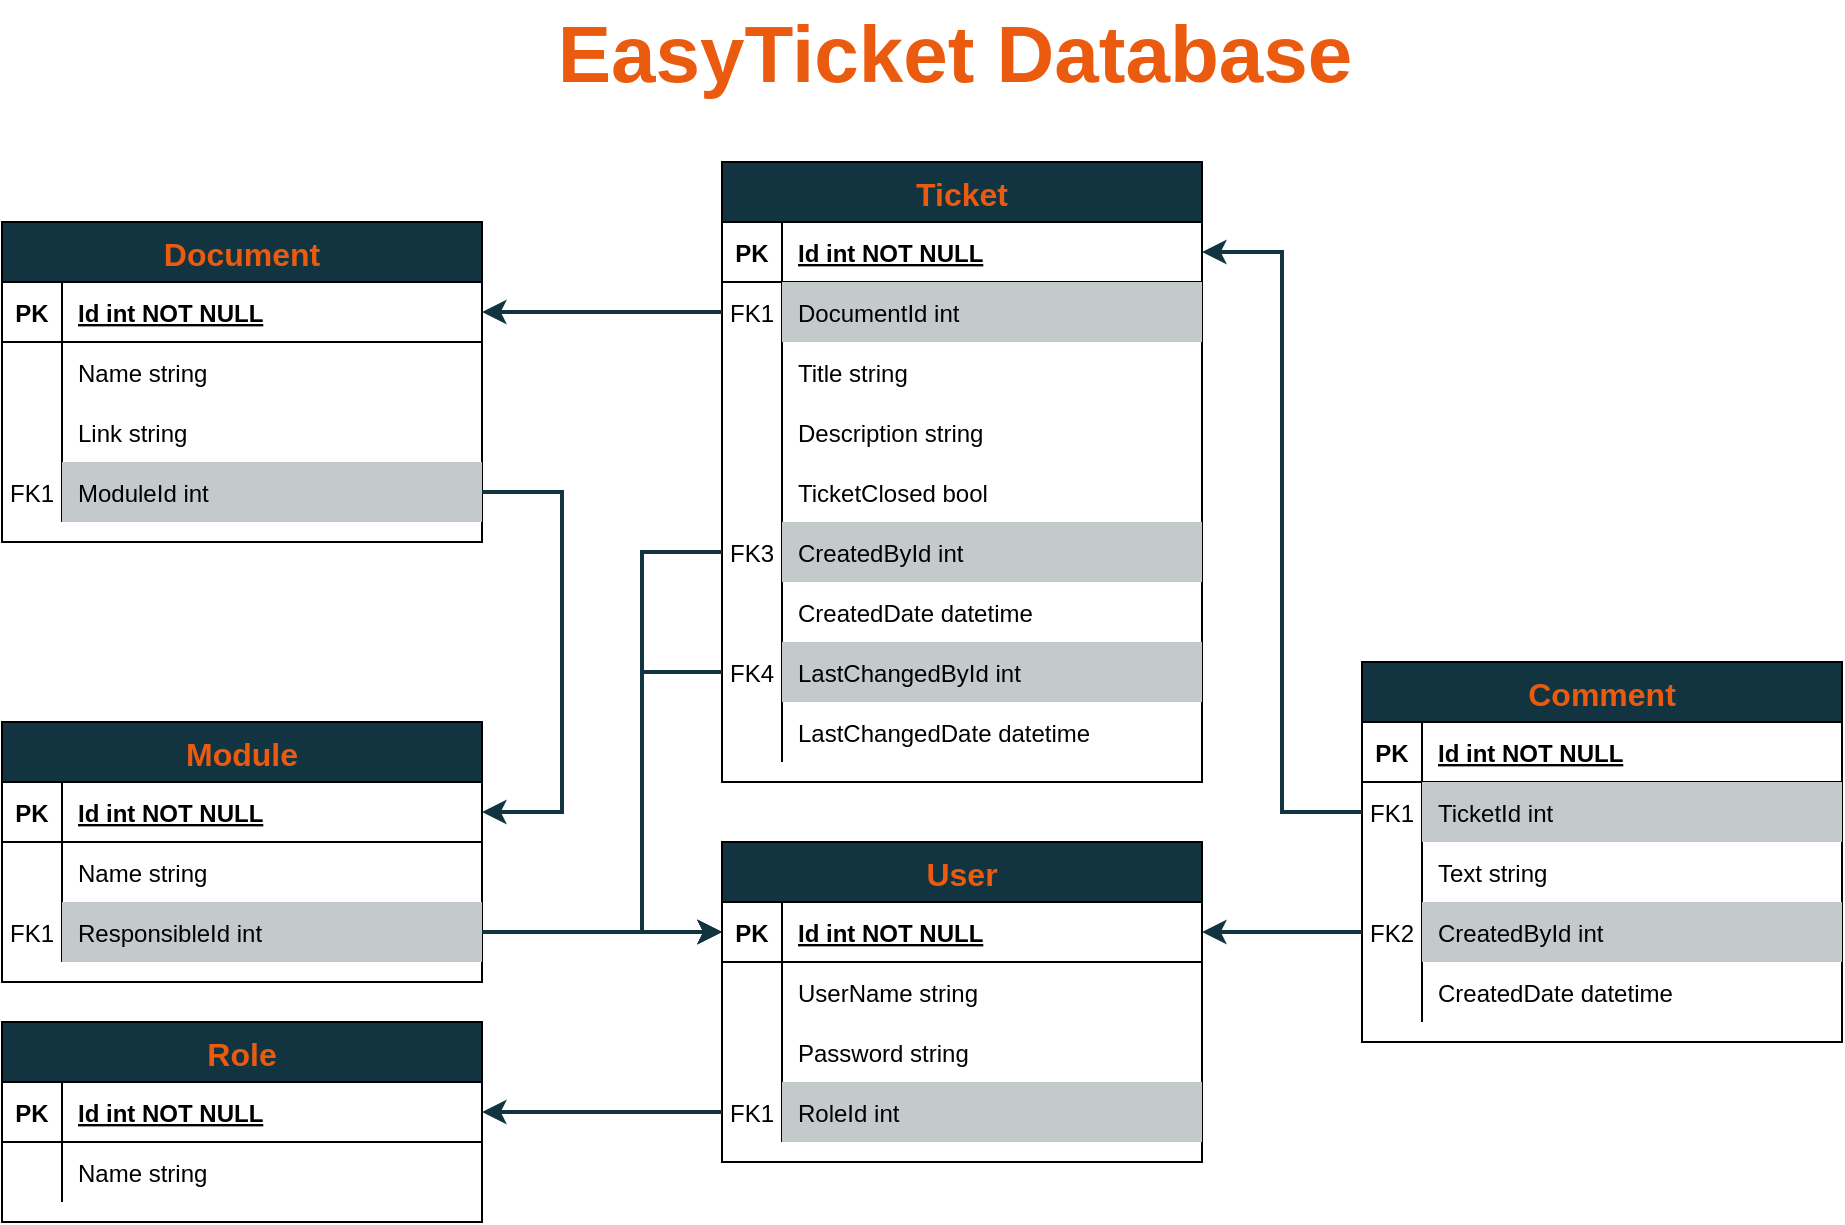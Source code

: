<mxfile version="14.4.3" type="device"><diagram id="R2lEEEUBdFMjLlhIrx00" name="Page-1"><mxGraphModel dx="1422" dy="822" grid="0" gridSize="10" guides="1" tooltips="1" connect="1" arrows="1" fold="1" page="1" pageScale="1" pageWidth="1654" pageHeight="1169" math="0" shadow="0" extFonts="Permanent Marker^https://fonts.googleapis.com/css?family=Permanent+Marker"><root><mxCell id="0"/><mxCell id="1" parent="0"/><mxCell id="C-vyLk0tnHw3VtMMgP7b-2" value="Ticket" style="shape=table;startSize=30;container=1;collapsible=1;childLayout=tableLayout;fixedRows=1;rowLines=0;fontStyle=1;align=center;resizeLast=1;fillColor=#113440;fontColor=#EA5B0F;fontSize=16;" parent="1" vertex="1"><mxGeometry x="720" y="120" width="240" height="310" as="geometry"/></mxCell><mxCell id="C-vyLk0tnHw3VtMMgP7b-3" value="" style="shape=partialRectangle;collapsible=0;dropTarget=0;pointerEvents=0;fillColor=none;points=[[0,0.5],[1,0.5]];portConstraint=eastwest;top=0;left=0;right=0;bottom=1;" parent="C-vyLk0tnHw3VtMMgP7b-2" vertex="1"><mxGeometry y="30" width="240" height="30" as="geometry"/></mxCell><mxCell id="C-vyLk0tnHw3VtMMgP7b-4" value="PK" style="shape=partialRectangle;overflow=hidden;connectable=0;fillColor=none;top=0;left=0;bottom=0;right=0;fontStyle=1;" parent="C-vyLk0tnHw3VtMMgP7b-3" vertex="1"><mxGeometry width="30" height="30" as="geometry"/></mxCell><mxCell id="C-vyLk0tnHw3VtMMgP7b-5" value="Id int NOT NULL " style="shape=partialRectangle;overflow=hidden;connectable=0;fillColor=none;top=0;left=0;bottom=0;right=0;align=left;spacingLeft=6;fontStyle=5;" parent="C-vyLk0tnHw3VtMMgP7b-3" vertex="1"><mxGeometry x="30" width="210" height="30" as="geometry"/></mxCell><mxCell id="C-vyLk0tnHw3VtMMgP7b-9" value="" style="shape=partialRectangle;collapsible=0;dropTarget=0;pointerEvents=0;fillColor=none;points=[[0,0.5],[1,0.5]];portConstraint=eastwest;top=0;left=0;right=0;bottom=0;" parent="C-vyLk0tnHw3VtMMgP7b-2" vertex="1"><mxGeometry y="60" width="240" height="30" as="geometry"/></mxCell><mxCell id="C-vyLk0tnHw3VtMMgP7b-10" value="FK1" style="shape=partialRectangle;overflow=hidden;connectable=0;fillColor=none;top=0;left=0;bottom=0;right=0;" parent="C-vyLk0tnHw3VtMMgP7b-9" vertex="1"><mxGeometry width="30" height="30" as="geometry"/></mxCell><mxCell id="C-vyLk0tnHw3VtMMgP7b-11" value="DocumentId int" style="shape=partialRectangle;overflow=hidden;connectable=0;top=0;left=0;bottom=0;right=0;align=left;spacingLeft=6;fillColor=#C4CACC;" parent="C-vyLk0tnHw3VtMMgP7b-9" vertex="1"><mxGeometry x="30" width="210" height="30" as="geometry"/></mxCell><mxCell id="z_uNDXSWE4VgRmkXFjkP-1" value="" style="shape=partialRectangle;collapsible=0;dropTarget=0;pointerEvents=0;fillColor=none;points=[[0,0.5],[1,0.5]];portConstraint=eastwest;top=0;left=0;right=0;bottom=0;" parent="C-vyLk0tnHw3VtMMgP7b-2" vertex="1"><mxGeometry y="90" width="240" height="30" as="geometry"/></mxCell><mxCell id="z_uNDXSWE4VgRmkXFjkP-2" value="" style="shape=partialRectangle;overflow=hidden;connectable=0;fillColor=none;top=0;left=0;bottom=0;right=0;" parent="z_uNDXSWE4VgRmkXFjkP-1" vertex="1"><mxGeometry width="30" height="30" as="geometry"/></mxCell><mxCell id="z_uNDXSWE4VgRmkXFjkP-3" value="Title string" style="shape=partialRectangle;overflow=hidden;connectable=0;top=0;left=0;bottom=0;right=0;align=left;spacingLeft=6;fillColor=none;" parent="z_uNDXSWE4VgRmkXFjkP-1" vertex="1"><mxGeometry x="30" width="210" height="30" as="geometry"/></mxCell><mxCell id="z_uNDXSWE4VgRmkXFjkP-4" value="" style="shape=partialRectangle;collapsible=0;dropTarget=0;pointerEvents=0;fillColor=none;points=[[0,0.5],[1,0.5]];portConstraint=eastwest;top=0;left=0;right=0;bottom=0;" parent="C-vyLk0tnHw3VtMMgP7b-2" vertex="1"><mxGeometry y="120" width="240" height="30" as="geometry"/></mxCell><mxCell id="z_uNDXSWE4VgRmkXFjkP-5" value="" style="shape=partialRectangle;overflow=hidden;connectable=0;fillColor=none;top=0;left=0;bottom=0;right=0;" parent="z_uNDXSWE4VgRmkXFjkP-4" vertex="1"><mxGeometry width="30" height="30" as="geometry"/></mxCell><mxCell id="z_uNDXSWE4VgRmkXFjkP-6" value="Description string" style="shape=partialRectangle;overflow=hidden;connectable=0;top=0;left=0;bottom=0;right=0;align=left;spacingLeft=6;fillColor=none;" parent="z_uNDXSWE4VgRmkXFjkP-4" vertex="1"><mxGeometry x="30" width="210" height="30" as="geometry"/></mxCell><mxCell id="S55iQ5VllEJQa9KrodJ4-59" value="" style="shape=partialRectangle;collapsible=0;dropTarget=0;pointerEvents=0;fillColor=none;points=[[0,0.5],[1,0.5]];portConstraint=eastwest;top=0;left=0;right=0;bottom=0;" parent="C-vyLk0tnHw3VtMMgP7b-2" vertex="1"><mxGeometry y="150" width="240" height="30" as="geometry"/></mxCell><mxCell id="S55iQ5VllEJQa9KrodJ4-60" value="" style="shape=partialRectangle;overflow=hidden;connectable=0;fillColor=none;top=0;left=0;bottom=0;right=0;" parent="S55iQ5VllEJQa9KrodJ4-59" vertex="1"><mxGeometry width="30" height="30" as="geometry"/></mxCell><mxCell id="S55iQ5VllEJQa9KrodJ4-61" value="TicketClosed bool" style="shape=partialRectangle;overflow=hidden;connectable=0;top=0;left=0;bottom=0;right=0;align=left;spacingLeft=6;fillColor=none;" parent="S55iQ5VllEJQa9KrodJ4-59" vertex="1"><mxGeometry x="30" width="210" height="30" as="geometry"/></mxCell><mxCell id="S55iQ5VllEJQa9KrodJ4-62" value="" style="shape=partialRectangle;collapsible=0;dropTarget=0;pointerEvents=0;fillColor=none;points=[[0,0.5],[1,0.5]];portConstraint=eastwest;top=0;left=0;right=0;bottom=0;" parent="C-vyLk0tnHw3VtMMgP7b-2" vertex="1"><mxGeometry y="180" width="240" height="30" as="geometry"/></mxCell><mxCell id="S55iQ5VllEJQa9KrodJ4-63" value="FK3" style="shape=partialRectangle;overflow=hidden;connectable=0;fillColor=none;top=0;left=0;bottom=0;right=0;" parent="S55iQ5VllEJQa9KrodJ4-62" vertex="1"><mxGeometry width="30" height="30" as="geometry"/></mxCell><mxCell id="S55iQ5VllEJQa9KrodJ4-64" value="CreatedById int" style="shape=partialRectangle;overflow=hidden;connectable=0;top=0;left=0;bottom=0;right=0;align=left;spacingLeft=6;fillColor=#C4CACC;" parent="S55iQ5VllEJQa9KrodJ4-62" vertex="1"><mxGeometry x="30" width="210" height="30" as="geometry"/></mxCell><mxCell id="S55iQ5VllEJQa9KrodJ4-65" value="" style="shape=partialRectangle;collapsible=0;dropTarget=0;pointerEvents=0;fillColor=none;points=[[0,0.5],[1,0.5]];portConstraint=eastwest;top=0;left=0;right=0;bottom=0;" parent="C-vyLk0tnHw3VtMMgP7b-2" vertex="1"><mxGeometry y="210" width="240" height="30" as="geometry"/></mxCell><mxCell id="S55iQ5VllEJQa9KrodJ4-66" value="" style="shape=partialRectangle;overflow=hidden;connectable=0;fillColor=none;top=0;left=0;bottom=0;right=0;" parent="S55iQ5VllEJQa9KrodJ4-65" vertex="1"><mxGeometry width="30" height="30" as="geometry"/></mxCell><mxCell id="S55iQ5VllEJQa9KrodJ4-67" value="CreatedDate datetime" style="shape=partialRectangle;overflow=hidden;connectable=0;fillColor=none;top=0;left=0;bottom=0;right=0;align=left;spacingLeft=6;" parent="S55iQ5VllEJQa9KrodJ4-65" vertex="1"><mxGeometry x="30" width="210" height="30" as="geometry"/></mxCell><mxCell id="S55iQ5VllEJQa9KrodJ4-68" value="" style="shape=partialRectangle;collapsible=0;dropTarget=0;pointerEvents=0;fillColor=none;points=[[0,0.5],[1,0.5]];portConstraint=eastwest;top=0;left=0;right=0;bottom=0;" parent="C-vyLk0tnHw3VtMMgP7b-2" vertex="1"><mxGeometry y="240" width="240" height="30" as="geometry"/></mxCell><mxCell id="S55iQ5VllEJQa9KrodJ4-69" value="FK4" style="shape=partialRectangle;overflow=hidden;connectable=0;fillColor=none;top=0;left=0;bottom=0;right=0;" parent="S55iQ5VllEJQa9KrodJ4-68" vertex="1"><mxGeometry width="30" height="30" as="geometry"/></mxCell><mxCell id="S55iQ5VllEJQa9KrodJ4-70" value="LastChangedById int" style="shape=partialRectangle;overflow=hidden;connectable=0;top=0;left=0;bottom=0;right=0;align=left;spacingLeft=6;fillColor=#C4CACC;" parent="S55iQ5VllEJQa9KrodJ4-68" vertex="1"><mxGeometry x="30" width="210" height="30" as="geometry"/></mxCell><mxCell id="S55iQ5VllEJQa9KrodJ4-71" value="" style="shape=partialRectangle;collapsible=0;dropTarget=0;pointerEvents=0;fillColor=none;points=[[0,0.5],[1,0.5]];portConstraint=eastwest;top=0;left=0;right=0;bottom=0;" parent="C-vyLk0tnHw3VtMMgP7b-2" vertex="1"><mxGeometry y="270" width="240" height="30" as="geometry"/></mxCell><mxCell id="S55iQ5VllEJQa9KrodJ4-72" value="" style="shape=partialRectangle;overflow=hidden;connectable=0;fillColor=none;top=0;left=0;bottom=0;right=0;" parent="S55iQ5VllEJQa9KrodJ4-71" vertex="1"><mxGeometry width="30" height="30" as="geometry"/></mxCell><mxCell id="S55iQ5VllEJQa9KrodJ4-73" value="LastChangedDate datetime" style="shape=partialRectangle;overflow=hidden;connectable=0;fillColor=none;top=0;left=0;bottom=0;right=0;align=left;spacingLeft=6;" parent="S55iQ5VllEJQa9KrodJ4-71" vertex="1"><mxGeometry x="30" width="210" height="30" as="geometry"/></mxCell><mxCell id="S55iQ5VllEJQa9KrodJ4-15" value="Module" style="shape=table;startSize=30;container=1;collapsible=1;childLayout=tableLayout;fixedRows=1;rowLines=0;fontStyle=1;align=center;resizeLast=1;fillColor=#113440;fontColor=#EA5B0F;fontSize=16;" parent="1" vertex="1"><mxGeometry x="360" y="400" width="240" height="130" as="geometry"/></mxCell><mxCell id="S55iQ5VllEJQa9KrodJ4-16" value="" style="shape=partialRectangle;collapsible=0;dropTarget=0;pointerEvents=0;fillColor=none;points=[[0,0.5],[1,0.5]];portConstraint=eastwest;top=0;left=0;right=0;bottom=1;" parent="S55iQ5VllEJQa9KrodJ4-15" vertex="1"><mxGeometry y="30" width="240" height="30" as="geometry"/></mxCell><mxCell id="S55iQ5VllEJQa9KrodJ4-17" value="PK" style="shape=partialRectangle;overflow=hidden;connectable=0;fillColor=none;top=0;left=0;bottom=0;right=0;fontStyle=1;" parent="S55iQ5VllEJQa9KrodJ4-16" vertex="1"><mxGeometry width="30" height="30" as="geometry"/></mxCell><mxCell id="S55iQ5VllEJQa9KrodJ4-18" value="Id int NOT NULL " style="shape=partialRectangle;overflow=hidden;connectable=0;fillColor=none;top=0;left=0;bottom=0;right=0;align=left;spacingLeft=6;fontStyle=5;" parent="S55iQ5VllEJQa9KrodJ4-16" vertex="1"><mxGeometry x="30" width="210" height="30" as="geometry"/></mxCell><mxCell id="S55iQ5VllEJQa9KrodJ4-19" value="" style="shape=partialRectangle;collapsible=0;dropTarget=0;pointerEvents=0;fillColor=none;points=[[0,0.5],[1,0.5]];portConstraint=eastwest;top=0;left=0;right=0;bottom=0;" parent="S55iQ5VllEJQa9KrodJ4-15" vertex="1"><mxGeometry y="60" width="240" height="30" as="geometry"/></mxCell><mxCell id="S55iQ5VllEJQa9KrodJ4-20" value="" style="shape=partialRectangle;overflow=hidden;connectable=0;fillColor=none;top=0;left=0;bottom=0;right=0;" parent="S55iQ5VllEJQa9KrodJ4-19" vertex="1"><mxGeometry width="30" height="30" as="geometry"/></mxCell><mxCell id="S55iQ5VllEJQa9KrodJ4-21" value="Name string" style="shape=partialRectangle;overflow=hidden;connectable=0;fillColor=none;top=0;left=0;bottom=0;right=0;align=left;spacingLeft=6;" parent="S55iQ5VllEJQa9KrodJ4-19" vertex="1"><mxGeometry x="30" width="210" height="30" as="geometry"/></mxCell><mxCell id="5QqvSq-tXzuKRRl05Fz5-21" value="" style="shape=partialRectangle;collapsible=0;dropTarget=0;pointerEvents=0;fillColor=none;points=[[0,0.5],[1,0.5]];portConstraint=eastwest;top=0;left=0;right=0;bottom=0;" parent="S55iQ5VllEJQa9KrodJ4-15" vertex="1"><mxGeometry y="90" width="240" height="30" as="geometry"/></mxCell><mxCell id="5QqvSq-tXzuKRRl05Fz5-22" value="FK1" style="shape=partialRectangle;overflow=hidden;connectable=0;fillColor=none;top=0;left=0;bottom=0;right=0;" parent="5QqvSq-tXzuKRRl05Fz5-21" vertex="1"><mxGeometry width="30" height="30" as="geometry"/></mxCell><mxCell id="5QqvSq-tXzuKRRl05Fz5-23" value="ResponsibleId int" style="shape=partialRectangle;overflow=hidden;connectable=0;top=0;left=0;bottom=0;right=0;align=left;spacingLeft=6;fillColor=#C4CACC;" parent="5QqvSq-tXzuKRRl05Fz5-21" vertex="1"><mxGeometry x="30" width="210" height="30" as="geometry"/></mxCell><mxCell id="S55iQ5VllEJQa9KrodJ4-29" value="Role" style="shape=table;startSize=30;container=1;collapsible=1;childLayout=tableLayout;fixedRows=1;rowLines=0;fontStyle=1;align=center;resizeLast=1;fillColor=#113440;fontColor=#EA5B0F;fontSize=16;" parent="1" vertex="1"><mxGeometry x="360" y="550" width="240" height="100" as="geometry"/></mxCell><mxCell id="S55iQ5VllEJQa9KrodJ4-30" value="" style="shape=partialRectangle;collapsible=0;dropTarget=0;pointerEvents=0;fillColor=none;points=[[0,0.5],[1,0.5]];portConstraint=eastwest;top=0;left=0;right=0;bottom=1;" parent="S55iQ5VllEJQa9KrodJ4-29" vertex="1"><mxGeometry y="30" width="240" height="30" as="geometry"/></mxCell><mxCell id="S55iQ5VllEJQa9KrodJ4-31" value="PK" style="shape=partialRectangle;overflow=hidden;connectable=0;fillColor=none;top=0;left=0;bottom=0;right=0;fontStyle=1;" parent="S55iQ5VllEJQa9KrodJ4-30" vertex="1"><mxGeometry width="30" height="30" as="geometry"/></mxCell><mxCell id="S55iQ5VllEJQa9KrodJ4-32" value="Id int NOT NULL " style="shape=partialRectangle;overflow=hidden;connectable=0;fillColor=none;top=0;left=0;bottom=0;right=0;align=left;spacingLeft=6;fontStyle=5;" parent="S55iQ5VllEJQa9KrodJ4-30" vertex="1"><mxGeometry x="30" width="210" height="30" as="geometry"/></mxCell><mxCell id="S55iQ5VllEJQa9KrodJ4-33" value="" style="shape=partialRectangle;collapsible=0;dropTarget=0;pointerEvents=0;fillColor=none;points=[[0,0.5],[1,0.5]];portConstraint=eastwest;top=0;left=0;right=0;bottom=0;" parent="S55iQ5VllEJQa9KrodJ4-29" vertex="1"><mxGeometry y="60" width="240" height="30" as="geometry"/></mxCell><mxCell id="S55iQ5VllEJQa9KrodJ4-34" value="" style="shape=partialRectangle;overflow=hidden;connectable=0;fillColor=none;top=0;left=0;bottom=0;right=0;" parent="S55iQ5VllEJQa9KrodJ4-33" vertex="1"><mxGeometry width="30" height="30" as="geometry"/></mxCell><mxCell id="S55iQ5VllEJQa9KrodJ4-35" value="Name string" style="shape=partialRectangle;overflow=hidden;connectable=0;fillColor=none;top=0;left=0;bottom=0;right=0;align=left;spacingLeft=6;" parent="S55iQ5VllEJQa9KrodJ4-33" vertex="1"><mxGeometry x="30" width="210" height="30" as="geometry"/></mxCell><mxCell id="S55iQ5VllEJQa9KrodJ4-43" value="User" style="shape=table;startSize=30;container=1;collapsible=1;childLayout=tableLayout;fixedRows=1;rowLines=0;fontStyle=1;align=center;resizeLast=1;fillColor=#113440;fontColor=#EA5B0F;fontSize=16;" parent="1" vertex="1"><mxGeometry x="720" y="460" width="240" height="160" as="geometry"/></mxCell><mxCell id="S55iQ5VllEJQa9KrodJ4-44" value="" style="shape=partialRectangle;collapsible=0;dropTarget=0;pointerEvents=0;fillColor=none;points=[[0,0.5],[1,0.5]];portConstraint=eastwest;top=0;left=0;right=0;bottom=1;" parent="S55iQ5VllEJQa9KrodJ4-43" vertex="1"><mxGeometry y="30" width="240" height="30" as="geometry"/></mxCell><mxCell id="S55iQ5VllEJQa9KrodJ4-45" value="PK" style="shape=partialRectangle;overflow=hidden;connectable=0;fillColor=none;top=0;left=0;bottom=0;right=0;fontStyle=1;" parent="S55iQ5VllEJQa9KrodJ4-44" vertex="1"><mxGeometry width="30" height="30" as="geometry"/></mxCell><mxCell id="S55iQ5VllEJQa9KrodJ4-46" value="Id int NOT NULL " style="shape=partialRectangle;overflow=hidden;connectable=0;fillColor=none;top=0;left=0;bottom=0;right=0;align=left;spacingLeft=6;fontStyle=5;" parent="S55iQ5VllEJQa9KrodJ4-44" vertex="1"><mxGeometry x="30" width="210" height="30" as="geometry"/></mxCell><mxCell id="S55iQ5VllEJQa9KrodJ4-47" value="" style="shape=partialRectangle;collapsible=0;dropTarget=0;pointerEvents=0;fillColor=none;points=[[0,0.5],[1,0.5]];portConstraint=eastwest;top=0;left=0;right=0;bottom=0;" parent="S55iQ5VllEJQa9KrodJ4-43" vertex="1"><mxGeometry y="60" width="240" height="30" as="geometry"/></mxCell><mxCell id="S55iQ5VllEJQa9KrodJ4-48" value="" style="shape=partialRectangle;overflow=hidden;connectable=0;fillColor=none;top=0;left=0;bottom=0;right=0;" parent="S55iQ5VllEJQa9KrodJ4-47" vertex="1"><mxGeometry width="30" height="30" as="geometry"/></mxCell><mxCell id="S55iQ5VllEJQa9KrodJ4-49" value="UserName string" style="shape=partialRectangle;overflow=hidden;connectable=0;fillColor=none;top=0;left=0;bottom=0;right=0;align=left;spacingLeft=6;" parent="S55iQ5VllEJQa9KrodJ4-47" vertex="1"><mxGeometry x="30" width="210" height="30" as="geometry"/></mxCell><mxCell id="5QqvSq-tXzuKRRl05Fz5-15" value="" style="shape=partialRectangle;collapsible=0;dropTarget=0;pointerEvents=0;fillColor=none;points=[[0,0.5],[1,0.5]];portConstraint=eastwest;top=0;left=0;right=0;bottom=0;" parent="S55iQ5VllEJQa9KrodJ4-43" vertex="1"><mxGeometry y="90" width="240" height="30" as="geometry"/></mxCell><mxCell id="5QqvSq-tXzuKRRl05Fz5-16" value="" style="shape=partialRectangle;overflow=hidden;connectable=0;fillColor=none;top=0;left=0;bottom=0;right=0;" parent="5QqvSq-tXzuKRRl05Fz5-15" vertex="1"><mxGeometry width="30" height="30" as="geometry"/></mxCell><mxCell id="5QqvSq-tXzuKRRl05Fz5-17" value="Password string" style="shape=partialRectangle;overflow=hidden;connectable=0;fillColor=none;top=0;left=0;bottom=0;right=0;align=left;spacingLeft=6;" parent="5QqvSq-tXzuKRRl05Fz5-15" vertex="1"><mxGeometry x="30" width="210" height="30" as="geometry"/></mxCell><mxCell id="5QqvSq-tXzuKRRl05Fz5-24" value="" style="shape=partialRectangle;collapsible=0;dropTarget=0;pointerEvents=0;fillColor=none;points=[[0,0.5],[1,0.5]];portConstraint=eastwest;top=0;left=0;right=0;bottom=0;" parent="S55iQ5VllEJQa9KrodJ4-43" vertex="1"><mxGeometry y="120" width="240" height="30" as="geometry"/></mxCell><mxCell id="5QqvSq-tXzuKRRl05Fz5-25" value="FK1" style="shape=partialRectangle;overflow=hidden;connectable=0;fillColor=none;top=0;left=0;bottom=0;right=0;" parent="5QqvSq-tXzuKRRl05Fz5-24" vertex="1"><mxGeometry width="30" height="30" as="geometry"/></mxCell><mxCell id="5QqvSq-tXzuKRRl05Fz5-26" value="RoleId int" style="shape=partialRectangle;overflow=hidden;connectable=0;top=0;left=0;bottom=0;right=0;align=left;spacingLeft=6;fillColor=#C4CACC;" parent="5QqvSq-tXzuKRRl05Fz5-24" vertex="1"><mxGeometry x="30" width="210" height="30" as="geometry"/></mxCell><mxCell id="S55iQ5VllEJQa9KrodJ4-74" value="Comment" style="shape=table;startSize=30;container=1;collapsible=1;childLayout=tableLayout;fixedRows=1;rowLines=0;fontStyle=1;align=center;resizeLast=1;fillColor=#113440;fontColor=#EA5B0F;fontSize=16;" parent="1" vertex="1"><mxGeometry x="1040" y="370" width="240" height="190" as="geometry"/></mxCell><mxCell id="S55iQ5VllEJQa9KrodJ4-75" value="" style="shape=partialRectangle;collapsible=0;dropTarget=0;pointerEvents=0;fillColor=none;points=[[0,0.5],[1,0.5]];portConstraint=eastwest;top=0;left=0;right=0;bottom=1;" parent="S55iQ5VllEJQa9KrodJ4-74" vertex="1"><mxGeometry y="30" width="240" height="30" as="geometry"/></mxCell><mxCell id="S55iQ5VllEJQa9KrodJ4-76" value="PK" style="shape=partialRectangle;overflow=hidden;connectable=0;fillColor=none;top=0;left=0;bottom=0;right=0;fontStyle=1;" parent="S55iQ5VllEJQa9KrodJ4-75" vertex="1"><mxGeometry width="30" height="30" as="geometry"/></mxCell><mxCell id="S55iQ5VllEJQa9KrodJ4-77" value="Id int NOT NULL " style="shape=partialRectangle;overflow=hidden;connectable=0;fillColor=none;top=0;left=0;bottom=0;right=0;align=left;spacingLeft=6;fontStyle=5;" parent="S55iQ5VllEJQa9KrodJ4-75" vertex="1"><mxGeometry x="30" width="210" height="30" as="geometry"/></mxCell><mxCell id="S55iQ5VllEJQa9KrodJ4-78" value="" style="shape=partialRectangle;collapsible=0;dropTarget=0;pointerEvents=0;fillColor=none;points=[[0,0.5],[1,0.5]];portConstraint=eastwest;top=0;left=0;right=0;bottom=0;" parent="S55iQ5VllEJQa9KrodJ4-74" vertex="1"><mxGeometry y="60" width="240" height="30" as="geometry"/></mxCell><mxCell id="S55iQ5VllEJQa9KrodJ4-79" value="FK1" style="shape=partialRectangle;overflow=hidden;connectable=0;fillColor=none;top=0;left=0;bottom=0;right=0;" parent="S55iQ5VllEJQa9KrodJ4-78" vertex="1"><mxGeometry width="30" height="30" as="geometry"/></mxCell><mxCell id="S55iQ5VllEJQa9KrodJ4-80" value="TicketId int" style="shape=partialRectangle;overflow=hidden;connectable=0;top=0;left=0;bottom=0;right=0;align=left;spacingLeft=6;fillColor=#C4CACC;" parent="S55iQ5VllEJQa9KrodJ4-78" vertex="1"><mxGeometry x="30" width="210" height="30" as="geometry"/></mxCell><mxCell id="UCCtVbmzGRvSjNlxdJQB-1" value="" style="shape=partialRectangle;collapsible=0;dropTarget=0;pointerEvents=0;fillColor=none;points=[[0,0.5],[1,0.5]];portConstraint=eastwest;top=0;left=0;right=0;bottom=0;" parent="S55iQ5VllEJQa9KrodJ4-74" vertex="1"><mxGeometry y="90" width="240" height="30" as="geometry"/></mxCell><mxCell id="UCCtVbmzGRvSjNlxdJQB-2" value="" style="shape=partialRectangle;overflow=hidden;connectable=0;fillColor=none;top=0;left=0;bottom=0;right=0;" parent="UCCtVbmzGRvSjNlxdJQB-1" vertex="1"><mxGeometry width="30" height="30" as="geometry"/></mxCell><mxCell id="UCCtVbmzGRvSjNlxdJQB-3" value="Text string" style="shape=partialRectangle;overflow=hidden;connectable=0;fillColor=none;top=0;left=0;bottom=0;right=0;align=left;spacingLeft=6;" parent="UCCtVbmzGRvSjNlxdJQB-1" vertex="1"><mxGeometry x="30" width="210" height="30" as="geometry"/></mxCell><mxCell id="S55iQ5VllEJQa9KrodJ4-87" value="" style="shape=partialRectangle;collapsible=0;dropTarget=0;pointerEvents=0;fillColor=none;points=[[0,0.5],[1,0.5]];portConstraint=eastwest;top=0;left=0;right=0;bottom=0;" parent="S55iQ5VllEJQa9KrodJ4-74" vertex="1"><mxGeometry y="120" width="240" height="30" as="geometry"/></mxCell><mxCell id="S55iQ5VllEJQa9KrodJ4-88" value="FK2" style="shape=partialRectangle;overflow=hidden;connectable=0;fillColor=none;top=0;left=0;bottom=0;right=0;" parent="S55iQ5VllEJQa9KrodJ4-87" vertex="1"><mxGeometry width="30" height="30" as="geometry"/></mxCell><mxCell id="S55iQ5VllEJQa9KrodJ4-89" value="CreatedById int" style="shape=partialRectangle;overflow=hidden;connectable=0;top=0;left=0;bottom=0;right=0;align=left;spacingLeft=6;fillColor=#C4CACC;" parent="S55iQ5VllEJQa9KrodJ4-87" vertex="1"><mxGeometry x="30" width="210" height="30" as="geometry"/></mxCell><mxCell id="5QqvSq-tXzuKRRl05Fz5-1" value="" style="shape=partialRectangle;collapsible=0;dropTarget=0;pointerEvents=0;fillColor=none;points=[[0,0.5],[1,0.5]];portConstraint=eastwest;top=0;left=0;right=0;bottom=0;" parent="S55iQ5VllEJQa9KrodJ4-74" vertex="1"><mxGeometry y="150" width="240" height="30" as="geometry"/></mxCell><mxCell id="5QqvSq-tXzuKRRl05Fz5-2" value="" style="shape=partialRectangle;overflow=hidden;connectable=0;fillColor=none;top=0;left=0;bottom=0;right=0;" parent="5QqvSq-tXzuKRRl05Fz5-1" vertex="1"><mxGeometry width="30" height="30" as="geometry"/></mxCell><mxCell id="5QqvSq-tXzuKRRl05Fz5-3" value="CreatedDate datetime" style="shape=partialRectangle;overflow=hidden;connectable=0;fillColor=none;top=0;left=0;bottom=0;right=0;align=left;spacingLeft=6;" parent="5QqvSq-tXzuKRRl05Fz5-1" vertex="1"><mxGeometry x="30" width="210" height="30" as="geometry"/></mxCell><mxCell id="S55iQ5VllEJQa9KrodJ4-96" value="Document" style="shape=table;startSize=30;container=1;collapsible=1;childLayout=tableLayout;fixedRows=1;rowLines=0;fontStyle=1;align=center;resizeLast=1;fillColor=#113440;fontColor=#EA5B0F;fontSize=16;" parent="1" vertex="1"><mxGeometry x="360" y="150" width="240" height="160" as="geometry"/></mxCell><mxCell id="S55iQ5VllEJQa9KrodJ4-97" value="" style="shape=partialRectangle;collapsible=0;dropTarget=0;pointerEvents=0;fillColor=none;points=[[0,0.5],[1,0.5]];portConstraint=eastwest;top=0;left=0;right=0;bottom=1;" parent="S55iQ5VllEJQa9KrodJ4-96" vertex="1"><mxGeometry y="30" width="240" height="30" as="geometry"/></mxCell><mxCell id="S55iQ5VllEJQa9KrodJ4-98" value="PK" style="shape=partialRectangle;overflow=hidden;connectable=0;fillColor=none;top=0;left=0;bottom=0;right=0;fontStyle=1;" parent="S55iQ5VllEJQa9KrodJ4-97" vertex="1"><mxGeometry width="30" height="30" as="geometry"/></mxCell><mxCell id="S55iQ5VllEJQa9KrodJ4-99" value="Id int NOT NULL " style="shape=partialRectangle;overflow=hidden;connectable=0;fillColor=none;top=0;left=0;bottom=0;right=0;align=left;spacingLeft=6;fontStyle=5;" parent="S55iQ5VllEJQa9KrodJ4-97" vertex="1"><mxGeometry x="30" width="210" height="30" as="geometry"/></mxCell><mxCell id="S55iQ5VllEJQa9KrodJ4-100" value="" style="shape=partialRectangle;collapsible=0;dropTarget=0;pointerEvents=0;fillColor=none;points=[[0,0.5],[1,0.5]];portConstraint=eastwest;top=0;left=0;right=0;bottom=0;" parent="S55iQ5VllEJQa9KrodJ4-96" vertex="1"><mxGeometry y="60" width="240" height="30" as="geometry"/></mxCell><mxCell id="S55iQ5VllEJQa9KrodJ4-101" value="" style="shape=partialRectangle;overflow=hidden;connectable=0;fillColor=none;top=0;left=0;bottom=0;right=0;" parent="S55iQ5VllEJQa9KrodJ4-100" vertex="1"><mxGeometry width="30" height="30" as="geometry"/></mxCell><mxCell id="S55iQ5VllEJQa9KrodJ4-102" value="Name string" style="shape=partialRectangle;overflow=hidden;connectable=0;fillColor=none;top=0;left=0;bottom=0;right=0;align=left;spacingLeft=6;" parent="S55iQ5VllEJQa9KrodJ4-100" vertex="1"><mxGeometry x="30" width="210" height="30" as="geometry"/></mxCell><mxCell id="S55iQ5VllEJQa9KrodJ4-103" value="" style="shape=partialRectangle;collapsible=0;dropTarget=0;pointerEvents=0;fillColor=none;points=[[0,0.5],[1,0.5]];portConstraint=eastwest;top=0;left=0;right=0;bottom=0;" parent="S55iQ5VllEJQa9KrodJ4-96" vertex="1"><mxGeometry y="90" width="240" height="30" as="geometry"/></mxCell><mxCell id="S55iQ5VllEJQa9KrodJ4-104" value="" style="shape=partialRectangle;overflow=hidden;connectable=0;fillColor=none;top=0;left=0;bottom=0;right=0;" parent="S55iQ5VllEJQa9KrodJ4-103" vertex="1"><mxGeometry width="30" height="30" as="geometry"/></mxCell><mxCell id="S55iQ5VllEJQa9KrodJ4-105" value="Link string" style="shape=partialRectangle;overflow=hidden;connectable=0;fillColor=none;top=0;left=0;bottom=0;right=0;align=left;spacingLeft=6;" parent="S55iQ5VllEJQa9KrodJ4-103" vertex="1"><mxGeometry x="30" width="210" height="30" as="geometry"/></mxCell><mxCell id="5QqvSq-tXzuKRRl05Fz5-18" value="" style="shape=partialRectangle;collapsible=0;dropTarget=0;pointerEvents=0;fillColor=none;points=[[0,0.5],[1,0.5]];portConstraint=eastwest;top=0;left=0;right=0;bottom=0;" parent="S55iQ5VllEJQa9KrodJ4-96" vertex="1"><mxGeometry y="120" width="240" height="30" as="geometry"/></mxCell><mxCell id="5QqvSq-tXzuKRRl05Fz5-19" value="FK1" style="shape=partialRectangle;overflow=hidden;connectable=0;fillColor=none;top=0;left=0;bottom=0;right=0;" parent="5QqvSq-tXzuKRRl05Fz5-18" vertex="1"><mxGeometry width="30" height="30" as="geometry"/></mxCell><mxCell id="5QqvSq-tXzuKRRl05Fz5-20" value="ModuleId int" style="shape=partialRectangle;overflow=hidden;connectable=0;top=0;left=0;bottom=0;right=0;align=left;spacingLeft=6;fillColor=#c4cacc;" parent="5QqvSq-tXzuKRRl05Fz5-18" vertex="1"><mxGeometry x="30" width="210" height="30" as="geometry"/></mxCell><mxCell id="S55iQ5VllEJQa9KrodJ4-134" style="edgeStyle=orthogonalEdgeStyle;rounded=0;orthogonalLoop=1;jettySize=auto;html=1;exitX=0;exitY=0.5;exitDx=0;exitDy=0;entryX=1;entryY=0.5;entryDx=0;entryDy=0;strokeWidth=2;strokeColor=#113440;" parent="1" source="5QqvSq-tXzuKRRl05Fz5-24" target="S55iQ5VllEJQa9KrodJ4-30" edge="1"><mxGeometry relative="1" as="geometry"><mxPoint x="360" y="585" as="sourcePoint"/></mxGeometry></mxCell><mxCell id="S55iQ5VllEJQa9KrodJ4-149" value="&lt;font style=&quot;font-size: 40px;&quot;&gt;EasyTicket Database&lt;/font&gt;" style="text;html=1;align=center;verticalAlign=middle;resizable=0;points=[];autosize=1;fontColor=#EA5B0F;fillColor=#ffffff;fontStyle=1;fontSize=40;" parent="1" vertex="1"><mxGeometry x="632" y="39" width="407" height="52" as="geometry"/></mxCell><mxCell id="DPeytMEKGnsmmQj6NHd9-1" style="edgeStyle=orthogonalEdgeStyle;rounded=0;orthogonalLoop=1;jettySize=auto;html=1;exitX=0;exitY=0.5;exitDx=0;exitDy=0;strokeWidth=2;entryX=1;entryY=0.5;entryDx=0;entryDy=0;strokeColor=#113440;" parent="1" source="C-vyLk0tnHw3VtMMgP7b-9" target="S55iQ5VllEJQa9KrodJ4-97" edge="1"><mxGeometry relative="1" as="geometry"><Array as="points"/><mxPoint x="570" y="70" as="targetPoint"/></mxGeometry></mxCell><mxCell id="wig8oYIxK8nnh5QA7rjX-3" style="edgeStyle=orthogonalEdgeStyle;rounded=0;orthogonalLoop=1;jettySize=auto;html=1;strokeWidth=2;entryX=1;entryY=0.5;entryDx=0;entryDy=0;exitX=1;exitY=0.5;exitDx=0;exitDy=0;strokeColor=#113440;" parent="1" source="5QqvSq-tXzuKRRl05Fz5-18" target="S55iQ5VllEJQa9KrodJ4-16" edge="1"><mxGeometry relative="1" as="geometry"><mxPoint x="340" y="240" as="sourcePoint"/><mxPoint x="220" y="220" as="targetPoint"/><Array as="points"><mxPoint x="640" y="285"/><mxPoint x="640" y="445"/></Array></mxGeometry></mxCell><mxCell id="wig8oYIxK8nnh5QA7rjX-4" style="edgeStyle=orthogonalEdgeStyle;rounded=0;orthogonalLoop=1;jettySize=auto;html=1;exitX=1;exitY=0.5;exitDx=0;exitDy=0;entryX=0;entryY=0.5;entryDx=0;entryDy=0;strokeWidth=2;strokeColor=#113440;" parent="1" source="5QqvSq-tXzuKRRl05Fz5-21" target="S55iQ5VllEJQa9KrodJ4-44" edge="1"><mxGeometry relative="1" as="geometry"/></mxCell><mxCell id="wig8oYIxK8nnh5QA7rjX-5" style="edgeStyle=orthogonalEdgeStyle;rounded=0;orthogonalLoop=1;jettySize=auto;html=1;exitX=0;exitY=0.5;exitDx=0;exitDy=0;entryX=0;entryY=0.5;entryDx=0;entryDy=0;strokeWidth=2;strokeColor=#113440;" parent="1" source="S55iQ5VllEJQa9KrodJ4-68" target="S55iQ5VllEJQa9KrodJ4-44" edge="1"><mxGeometry relative="1" as="geometry"><Array as="points"><mxPoint x="680" y="375"/><mxPoint x="680" y="505"/></Array></mxGeometry></mxCell><mxCell id="wig8oYIxK8nnh5QA7rjX-6" style="edgeStyle=orthogonalEdgeStyle;rounded=0;orthogonalLoop=1;jettySize=auto;html=1;exitX=0;exitY=0.5;exitDx=0;exitDy=0;strokeWidth=2;entryX=0;entryY=0.5;entryDx=0;entryDy=0;strokeColor=#113440;" parent="1" source="S55iQ5VllEJQa9KrodJ4-62" target="S55iQ5VllEJQa9KrodJ4-44" edge="1"><mxGeometry relative="1" as="geometry"><mxPoint x="640" y="470" as="targetPoint"/><Array as="points"><mxPoint x="680" y="315"/><mxPoint x="680" y="505"/></Array></mxGeometry></mxCell><mxCell id="wig8oYIxK8nnh5QA7rjX-7" style="edgeStyle=orthogonalEdgeStyle;rounded=0;orthogonalLoop=1;jettySize=auto;html=1;exitX=0;exitY=0.5;exitDx=0;exitDy=0;entryX=1;entryY=0.5;entryDx=0;entryDy=0;strokeWidth=2;strokeColor=#113440;" parent="1" source="S55iQ5VllEJQa9KrodJ4-87" target="S55iQ5VllEJQa9KrodJ4-44" edge="1"><mxGeometry relative="1" as="geometry"><Array as="points"><mxPoint x="1040" y="505"/><mxPoint x="1040" y="505"/></Array></mxGeometry></mxCell><mxCell id="wig8oYIxK8nnh5QA7rjX-8" style="edgeStyle=orthogonalEdgeStyle;rounded=0;orthogonalLoop=1;jettySize=auto;html=1;entryX=1;entryY=0.5;entryDx=0;entryDy=0;strokeWidth=2;exitX=0;exitY=0.5;exitDx=0;exitDy=0;strokeColor=#113440;" parent="1" source="S55iQ5VllEJQa9KrodJ4-78" target="C-vyLk0tnHw3VtMMgP7b-3" edge="1"><mxGeometry relative="1" as="geometry"><mxPoint x="1020" y="460" as="sourcePoint"/><Array as="points"><mxPoint x="1000" y="445"/><mxPoint x="1000" y="165"/></Array></mxGeometry></mxCell></root></mxGraphModel></diagram></mxfile>